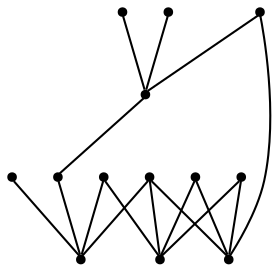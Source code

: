 graph {
  node [shape=point,comment="{\"directed\":false,\"doi\":\"10.1007/978-3-540-70904-6_8\",\"figure\":\"5 (2)\"}"]

  v0 [pos="1466.3717705305235,607.0080977219802"]
  v1 [pos="1208.8237872456396,306.59153278057397"]
  v2 [pos="1466.3717705305235,349.50814858461047"]
  v3 [pos="1208.8237872456393,349.50814858461047"]
  v4 [pos="1208.8237872456393,392.42476438864685"]
  v5 [pos="1466.3717705305235,435.3415709275466"]
  v6 [pos="1208.8237872456393,435.3415709275466"]
  v7 [pos="1466.3717705305235,521.1748661139072"]
  v8 [pos="1208.8237872456396,478.25825030987085"]
  v9 [pos="1208.8237872456393,521.1748661139073"]
  v10 [pos="1208.8237872456393,564.0914819179438"]
  v11 [pos="1208.8237872456393,607.0080977219802"]
  v12 [pos="1208.8237872456396,649.9259215134841"]

  v0 -- v1 [id="-1",pos="1466.3717705305235,607.0080977219802 1208.8237872456396,306.59153278057397 1208.8237872456396,306.59153278057397 1208.8237872456396,306.59153278057397"]
  v1 -- v2 [id="-2",pos="1208.8237872456396,306.59153278057397 1466.3717705305235,349.50814858461047 1466.3717705305235,349.50814858461047 1466.3717705305235,349.50814858461047"]
  v3 -- v2 [id="-3",pos="1208.8237872456393,349.50814858461047 1466.3717705305235,349.50814858461047 1466.3717705305235,349.50814858461047 1466.3717705305235,349.50814858461047"]
  v12 -- v0 [id="-4",pos="1208.8237872456396,649.9259215134841 1466.3717705305235,607.0080977219802 1466.3717705305235,607.0080977219802 1466.3717705305235,607.0080977219802"]
  v12 -- v7 [id="-5",pos="1208.8237872456396,649.9259215134841 1466.3717705305235,521.1748661139072 1466.3717705305235,521.1748661139072 1466.3717705305235,521.1748661139072"]
  v11 -- v0 [id="-6",pos="1208.8237872456393,607.0080977219802 1466.3717705305235,607.0080977219802 1466.3717705305235,607.0080977219802 1466.3717705305235,607.0080977219802"]
  v10 -- v0 [id="-7",pos="1208.8237872456393,564.0914819179438 1466.3717705305235,607.0080977219802 1466.3717705305235,607.0080977219802 1466.3717705305235,607.0080977219802"]
  v9 -- v7 [id="-8",pos="1208.8237872456393,521.1748661139073 1466.3717705305235,521.1748661139072 1466.3717705305235,521.1748661139072 1466.3717705305235,521.1748661139072"]
  v9 -- v5 [id="-9",pos="1208.8237872456393,521.1748661139073 1466.3717705305235,435.3415709275466 1466.3717705305235,435.3415709275466 1466.3717705305235,435.3415709275466"]
  v8 -- v7 [id="-10",pos="1208.8237872456396,478.25825030987085 1466.3717705305235,521.1748661139072 1466.3717705305235,521.1748661139072 1466.3717705305235,521.1748661139072"]
  v8 -- v5 [id="-11",pos="1208.8237872456396,478.25825030987085 1466.3717705305235,435.3415709275466 1466.3717705305235,435.3415709275466 1466.3717705305235,435.3415709275466"]
  v6 -- v7 [id="-12",pos="1208.8237872456393,435.3415709275466 1466.3717705305235,521.1748661139072 1466.3717705305235,521.1748661139072 1466.3717705305235,521.1748661139072"]
  v6 -- v2 [id="-13",pos="1208.8237872456393,435.3415709275466 1466.3717705305235,349.50814858461047 1466.3717705305235,349.50814858461047 1466.3717705305235,349.50814858461047"]
  v6 -- v5 [id="-14",pos="1208.8237872456393,435.3415709275466 1466.3717705305235,435.3415709275466 1466.3717705305235,435.3415709275466 1466.3717705305235,435.3415709275466"]
  v4 -- v5 [id="-15",pos="1208.8237872456393,392.42476438864685 1466.3717705305235,435.3415709275466 1466.3717705305235,435.3415709275466 1466.3717705305235,435.3415709275466"]
  v4 -- v2 [id="-16",pos="1208.8237872456393,392.42476438864685 1466.3717705305235,349.50814858461047 1466.3717705305235,349.50814858461047 1466.3717705305235,349.50814858461047"]
}